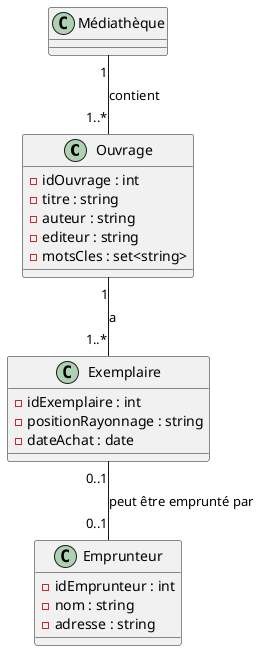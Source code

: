 @startuml f
class Ouvrage {
    - idOuvrage : int
    - titre : string
    - auteur : string
    - editeur : string
    - motsCles : set<string>
}

class Exemplaire {
    - idExemplaire : int
    - positionRayonnage : string
    - dateAchat : date
}

class Emprunteur {
    - idEmprunteur : int
    - nom : string
    - adresse : string
}

Médiathèque "1" -- "1..*" Ouvrage : contient
Ouvrage "1" -- "1..*" Exemplaire : a
Exemplaire "0..1" -- "0..1" Emprunteur : peut être emprunté par
@enduml
